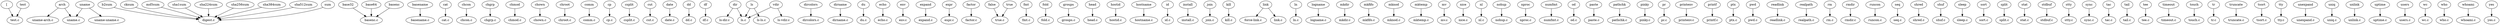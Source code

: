 digraph G {
"[" -> "test.c";
"arch" -> "uname-arch.c";
"arch" -> "uname.c";
"b2sum" -> "digest.c";
"base32" -> "basenc.c";
"base64" -> "basenc.c";
"basename" -> "basename.c";
"basenc" -> "basenc.c";
"cat" -> "cat.c";
"chcon" -> "chcon.c";
"chgrp" -> "chgrp.c";
"chmod" -> "chmod.c";
"chown" -> "chown.c";
"chroot" -> "chroot.c";
"cksum" -> "digest.c";
"comm" -> "comm.c";
"cp" -> "cp.c";
"csplit" -> "csplit.c";
"cut" -> "cut.c";
"date" -> "date.c";
"dd" -> "dd.c";
"df" -> "df.c";
"dir" -> "ls-dir.c";
"dir" -> "ls.c";
"dircolors" -> "dircolors.c";
"dirname" -> "dirname.c";
"du" -> "du.c";
"echo" -> "echo.c";
"env" -> "env.c";
"expand" -> "expand.c";
"expr" -> "expr.c";
"factor" -> "factor.c";
"false" -> "true.c";
"fmt" -> "fmt.c";
"fold" -> "fold.c";
"groups" -> "groups.c";
"head" -> "head.c";
"hostid" -> "hostid.c";
"hostname" -> "hostname.c";
"id" -> "id.c";
"install" -> "install.c";
"join" -> "join.c";
"kill" -> "kill.c";
"link" -> "force-link.c";
"link" -> "link.c";
"ln" -> "ln.c";
"logname" -> "logname.c";
"ls" -> "ls-ls.c";
"ls" -> "ls.c";
"md5sum" -> "digest.c";
"mkdir" -> "mkdir.c";
"mkfifo" -> "mkfifo.c";
"mknod" -> "mknod.c";
"mktemp" -> "mktemp.c";
"mv" -> "mv.c";
"nice" -> "nice.c";
"nl" -> "nl.c";
"nohup" -> "nohup.c";
"nproc" -> "nproc.c";
"numfmt" -> "numfmt.c";
"od" -> "od.c";
"paste" -> "paste.c";
"pathchk" -> "pathchk.c";
"pinky" -> "pinky.c";
"pr" -> "pr.c";
"printenv" -> "printenv.c";
"printf" -> "printf.c";
"ptx" -> "ptx.c";
"pwd" -> "pwd.c";
"readlink" -> "readlink.c";
"realpath" -> "realpath.c";
"rm" -> "rm.c";
"rmdir" -> "rmdir.c";
"runcon" -> "runcon.c";
"seq" -> "seq.c";
"sha1sum" -> "digest.c";
"sha224sum" -> "digest.c";
"sha256sum" -> "digest.c";
"sha384sum" -> "digest.c";
"sha512sum" -> "digest.c";
"shred" -> "shred.c";
"shuf" -> "shuf.c";
"sleep" -> "sleep.c";
"sort" -> "sort.c";
"split" -> "split.c";
"stat" -> "stat.c";
"stdbuf" -> "stdbuf.c";
"stty" -> "stty.c";
"sum" -> "digest.c";
"sync" -> "sync.c";
"tac" -> "tac.c";
"tail" -> "tail.c";
"tee" -> "tee.c";
"test" -> "test.c";
"timeout" -> "timeout.c";
"touch" -> "touch.c";
"tr" -> "tr.c";
"true" -> "true.c";
"truncate" -> "truncate.c";
"tsort" -> "tsort.c";
"tty" -> "tty.c";
"uname" -> "uname-uname.c";
"uname" -> "uname.c";
"unexpand" -> "unexpand.c";
"uniq" -> "uniq.c";
"unlink" -> "unlink.c";
"uptime" -> "uptime.c";
"users" -> "users.c";
"vdir" -> "ls-vdir.c";
"vdir" -> "ls.c";
"wc" -> "wc.c";
"who" -> "who.c";
"whoami" -> "whoami.c";
"yes" -> "yes.c";
}
